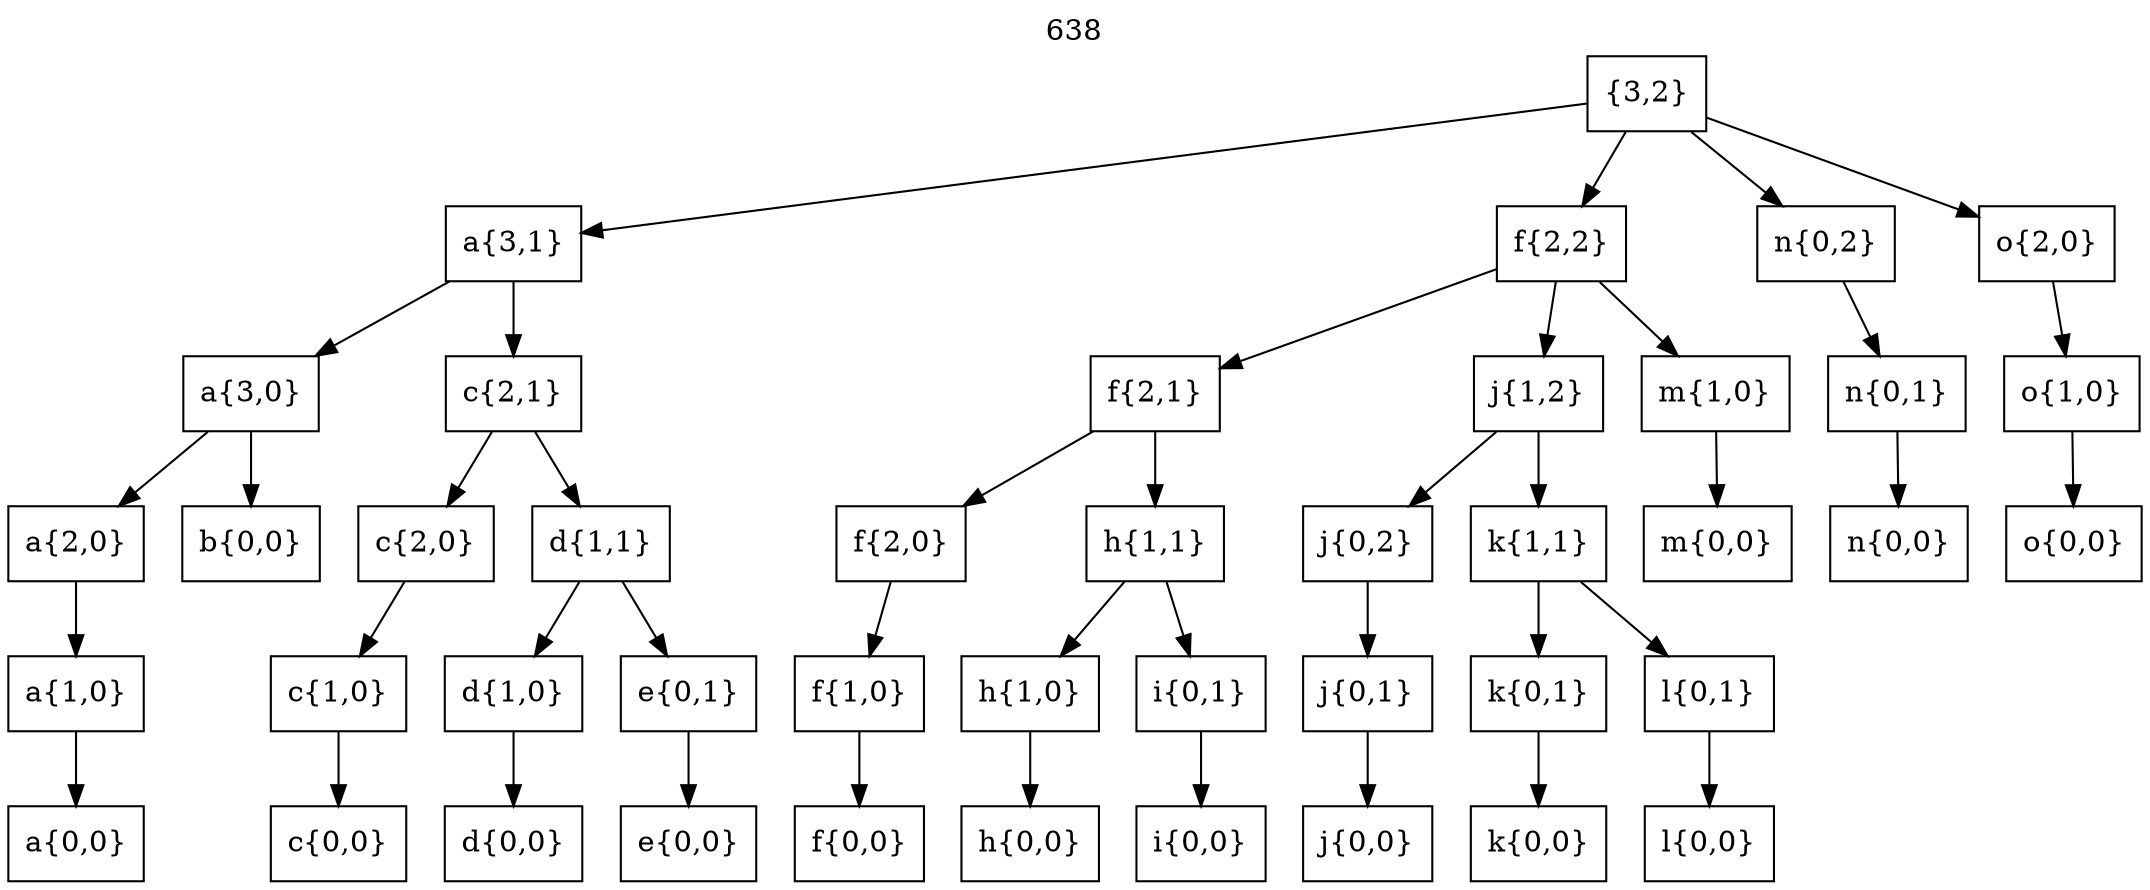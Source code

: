 digraph G {

    labelloc="t";
    label="638";
    node [shape = "box",];
    // 单个B [0,1]
    "{3,2}" -> "a{3,1}" -> "a{3,0}" -> "a{2,0}" -> "a{1,0}" -> "a{0,0}";
    "a{3,0}" -> "b{0,0}";
    "a{3,1}" -> "c{2,1}" -> "c{2,0}" -> "c{1,0}" -> "c{0,0}";
    "c{2,1}" -> "d{1,1}" -> "d{1,0}" -> "d{0,0}";
    "d{1,1}" -> "e{0,1}" -> "e{0,0}";
    //    单个A [1,0]
    "{3,2}" -> "f{2,2}" -> "f{2,1}" -> "f{2,0}" -> "f{1,0}" -> "f{0,0}";
    "f{2,1}" -> "h{1,1}" -> "h{1,0}" -> "h{0,0}";
    "h{1,1}" -> "i{0,1}" -> "i{0,0}";
    "f{2,2}" -> "j{1,2}" -> "j{0,2}" -> "j{0,1}" -> "j{0,0}";
    "j{1,2}" -> "k{1,1}" -> "k{0,1}" -> "k{0,0}";
    "k{1,1}" -> "l{0,1}" -> "l{0,0}";
    "f{2,2}" -> "m{1,0}" -> "m{0,0}";
    //    单个礼包C [3,0]
    "{3,2}" -> "n{0,2}" -> "n{0,1}" -> "n{0,0}";
    //    单个礼包D [1,2]
    "{3,2}" -> "o{2,0}" -> "o{1,0}" -> "o{0,0}";
}
